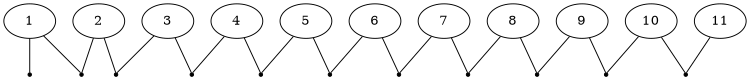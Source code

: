 graph {
  size="5,5";

  var1[label="1", pos="0,0!"];
  var2[label="2", pos="0,0!"];
  var3[label="3", pos="0,0!"];
  var4[label="4", pos="0,0!"];
  var5[label="5", pos="0,0!"];
  var6[label="6", pos="0,0!"];
  var7[label="7", pos="0,0!"];
  var8[label="8", pos="0,0!"];
  var9[label="9", pos="0,0!"];
  var10[label="10", pos="0,0!"];
  var11[label="11", pos="0,0!"];

  factor0[label="", shape=point];
  var1--factor0;
  factor1[label="", shape=point];
  var1--factor1;
  var2--factor1;
  factor2[label="", shape=point];
  var2--factor2;
  var3--factor2;
  factor3[label="", shape=point];
  var3--factor3;
  var4--factor3;
  factor4[label="", shape=point];
  var4--factor4;
  var5--factor4;
  factor5[label="", shape=point];
  var5--factor5;
  var6--factor5;
  factor6[label="", shape=point];
  var6--factor6;
  var7--factor6;
  factor7[label="", shape=point];
  var7--factor7;
  var8--factor7;
  factor8[label="", shape=point];
  var8--factor8;
  var9--factor8;
  factor9[label="", shape=point];
  var9--factor9;
  var10--factor9;
  factor10[label="", shape=point];
  var10--factor10;
  var11--factor10;
}
